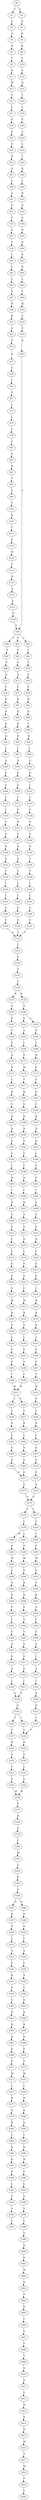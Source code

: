 strict digraph  {
	S0 -> S1 [ label = Y ];
	S0 -> S2 [ label = V ];
	S1 -> S3 [ label = L ];
	S2 -> S4 [ label = A ];
	S3 -> S5 [ label = A ];
	S4 -> S6 [ label = R ];
	S5 -> S7 [ label = D ];
	S6 -> S8 [ label = K ];
	S7 -> S9 [ label = I ];
	S8 -> S10 [ label = A ];
	S9 -> S11 [ label = Q ];
	S10 -> S12 [ label = S ];
	S11 -> S13 [ label = M ];
	S12 -> S14 [ label = Q ];
	S13 -> S15 [ label = Y ];
	S14 -> S16 [ label = I ];
	S15 -> S17 [ label = L ];
	S16 -> S18 [ label = L ];
	S17 -> S19 [ label = E ];
	S18 -> S20 [ label = P ];
	S19 -> S21 [ label = E ];
	S20 -> S22 [ label = A ];
	S21 -> S23 [ label = P ];
	S22 -> S24 [ label = L ];
	S23 -> S25 [ label = R ];
	S24 -> S26 [ label = I ];
	S25 -> S27 [ label = A ];
	S26 -> S28 [ label = K ];
	S27 -> S29 [ label = L ];
	S28 -> S30 [ label = T ];
	S29 -> S31 [ label = A ];
	S30 -> S32 [ label = R ];
	S31 -> S33 [ label = P ];
	S32 -> S34 [ label = A ];
	S33 -> S35 [ label = T ];
	S34 -> S36 [ label = A ];
	S35 -> S37 [ label = G ];
	S36 -> S38 [ label = N ];
	S37 -> S39 [ label = T ];
	S38 -> S40 [ label = R ];
	S39 -> S41 [ label = L ];
	S40 -> S42 [ label = S ];
	S41 -> S43 [ label = L ];
	S42 -> S44 [ label = K ];
	S43 -> S45 [ label = L ];
	S44 -> S46 [ label = L ];
	S45 -> S47 [ label = A ];
	S46 -> S48 [ label = Y ];
	S47 -> S49 [ label = R ];
	S48 -> S50 [ label = H ];
	S49 -> S51 [ label = R ];
	S50 -> S52 [ label = S ];
	S51 -> S53 [ label = A ];
	S52 -> S54 [ label = E ];
	S53 -> S55 [ label = G ];
	S54 -> S56 [ label = D ];
	S55 -> S57 [ label = Q ];
	S56 -> S58 [ label = V ];
	S57 -> S59 [ label = V ];
	S58 -> S60 [ label = L ];
	S58 -> S61 [ label = V ];
	S58 -> S62 [ label = I ];
	S59 -> S63 [ label = L ];
	S60 -> S64 [ label = V ];
	S61 -> S65 [ label = V ];
	S62 -> S66 [ label = V ];
	S63 -> S67 [ label = P ];
	S64 -> S68 [ label = V ];
	S65 -> S69 [ label = V ];
	S66 -> S70 [ label = V ];
	S67 -> S71 [ label = L ];
	S68 -> S72 [ label = Q ];
	S69 -> S73 [ label = A ];
	S70 -> S74 [ label = S ];
	S71 -> S75 [ label = L ];
	S72 -> S76 [ label = F ];
	S73 -> S77 [ label = F ];
	S74 -> S78 [ label = F ];
	S75 -> S79 [ label = L ];
	S76 -> S80 [ label = R ];
	S77 -> S81 [ label = N ];
	S78 -> S82 [ label = N ];
	S79 -> S83 [ label = C ];
	S80 -> S84 [ label = R ];
	S81 -> S85 [ label = Q ];
	S82 -> S86 [ label = Q ];
	S83 -> S87 [ label = S ];
	S84 -> S88 [ label = R ];
	S85 -> S89 [ label = R ];
	S86 -> S90 [ label = T ];
	S87 -> S91 [ label = R ];
	S88 -> S92 [ label = Q ];
	S89 -> S93 [ label = N ];
	S90 -> S94 [ label = N ];
	S91 -> S95 [ label = T ];
	S92 -> S96 [ label = L ];
	S93 -> S97 [ label = L ];
	S94 -> S98 [ label = L ];
	S95 -> S99 [ label = A ];
	S96 -> S100 [ label = A ];
	S97 -> S101 [ label = A ];
	S98 -> S102 [ label = A ];
	S99 -> S103 [ label = T ];
	S100 -> S104 [ label = E ];
	S101 -> S105 [ label = E ];
	S102 -> S106 [ label = D ];
	S103 -> S107 [ label = R ];
	S104 -> S108 [ label = V ];
	S105 -> S109 [ label = V ];
	S106 -> S110 [ label = I ];
	S107 -> S111 [ label = T ];
	S108 -> S112 [ label = L ];
	S109 -> S113 [ label = L ];
	S110 -> S114 [ label = L ];
	S111 -> S115 [ label = K ];
	S112 -> S116 [ label = L ];
	S113 -> S117 [ label = P ];
	S114 -> S118 [ label = T ];
	S115 -> S119 [ label = M ];
	S116 -> S120 [ label = T ];
	S117 -> S121 [ label = R ];
	S118 -> S122 [ label = E ];
	S119 -> S123 [ label = Y ];
	S120 -> S124 [ label = A ];
	S121 -> S125 [ label = A ];
	S122 -> S126 [ label = A ];
	S123 -> S127 [ label = H ];
	S124 -> S128 [ label = D ];
	S125 -> S129 [ label = D ];
	S126 -> S130 [ label = D ];
	S127 -> S131 [ label = S ];
	S128 -> S132 [ label = A ];
	S129 -> S133 [ label = S ];
	S130 -> S134 [ label = T ];
	S131 -> S135 [ label = E ];
	S132 -> S136 [ label = T ];
	S133 -> S137 [ label = T ];
	S134 -> S138 [ label = T ];
	S135 -> S139 [ label = D ];
	S136 -> S140 [ label = L ];
	S137 -> S141 [ label = L ];
	S138 -> S142 [ label = L ];
	S139 -> S58 [ label = V ];
	S140 -> S143 [ label = L ];
	S141 -> S144 [ label = L ];
	S142 -> S145 [ label = L ];
	S143 -> S146 [ label = G ];
	S144 -> S147 [ label = G ];
	S145 -> S148 [ label = G ];
	S146 -> S149 [ label = Y ];
	S147 -> S150 [ label = Y ];
	S148 -> S151 [ label = Y ];
	S149 -> S152 [ label = G ];
	S150 -> S152 [ label = G ];
	S151 -> S152 [ label = G ];
	S152 -> S153 [ label = L ];
	S153 -> S154 [ label = V ];
	S154 -> S155 [ label = T ];
	S155 -> S156 [ label = V ];
	S156 -> S157 [ label = R ];
	S156 -> S158 [ label = K ];
	S157 -> S159 [ label = S ];
	S158 -> S160 [ label = S ];
	S159 -> S161 [ label = E ];
	S160 -> S162 [ label = S ];
	S160 -> S163 [ label = T ];
	S161 -> S164 [ label = T ];
	S162 -> S165 [ label = G ];
	S163 -> S166 [ label = S ];
	S164 -> S167 [ label = V ];
	S165 -> S168 [ label = I ];
	S166 -> S169 [ label = I ];
	S167 -> S170 [ label = A ];
	S168 -> S171 [ label = G ];
	S169 -> S172 [ label = R ];
	S170 -> S173 [ label = R ];
	S171 -> S174 [ label = M ];
	S172 -> S175 [ label = G ];
	S173 -> S176 [ label = I ];
	S174 -> S177 [ label = T ];
	S175 -> S178 [ label = V ];
	S176 -> S179 [ label = D ];
	S177 -> S180 [ label = H ];
	S178 -> S181 [ label = D ];
	S179 -> S182 [ label = T ];
	S180 -> S183 [ label = S ];
	S181 -> S184 [ label = T ];
	S182 -> S185 [ label = K ];
	S183 -> S186 [ label = K ];
	S184 -> S187 [ label = K ];
	S185 -> S188 [ label = N ];
	S186 -> S189 [ label = N ];
	S187 -> S190 [ label = N ];
	S188 -> S191 [ label = E ];
	S189 -> S192 [ label = E ];
	S190 -> S193 [ label = Q ];
	S191 -> S194 [ label = V ];
	S192 -> S195 [ label = V ];
	S193 -> S196 [ label = I ];
	S194 -> S197 [ label = L ];
	S195 -> S198 [ label = L ];
	S196 -> S199 [ label = V ];
	S197 -> S200 [ label = H ];
	S198 -> S201 [ label = N ];
	S199 -> S202 [ label = S ];
	S200 -> S203 [ label = I ];
	S201 -> S204 [ label = I ];
	S202 -> S205 [ label = I ];
	S203 -> S206 [ label = D ];
	S204 -> S207 [ label = D ];
	S205 -> S208 [ label = E ];
	S206 -> S209 [ label = G ];
	S207 -> S210 [ label = G ];
	S208 -> S211 [ label = E ];
	S209 -> S212 [ label = P ];
	S210 -> S213 [ label = P ];
	S211 -> S214 [ label = P ];
	S212 -> S215 [ label = L ];
	S213 -> S216 [ label = Q ];
	S214 -> S217 [ label = D ];
	S215 -> S218 [ label = L ];
	S216 -> S219 [ label = L ];
	S217 -> S220 [ label = L ];
	S218 -> S221 [ label = E ];
	S219 -> S222 [ label = E ];
	S220 -> S223 [ label = E ];
	S221 -> S224 [ label = P ];
	S222 -> S225 [ label = P ];
	S223 -> S226 [ label = P ];
	S224 -> S227 [ label = V ];
	S225 -> S228 [ label = I ];
	S226 -> S229 [ label = I ];
	S227 -> S230 [ label = W ];
	S228 -> S231 [ label = W ];
	S229 -> S232 [ label = W ];
	S230 -> S233 [ label = K ];
	S231 -> S234 [ label = R ];
	S232 -> S235 [ label = K ];
	S233 -> S236 [ label = E ];
	S234 -> S237 [ label = E ];
	S235 -> S238 [ label = E ];
	S236 -> S239 [ label = L ];
	S237 -> S240 [ label = L ];
	S238 -> S241 [ label = I ];
	S239 -> S242 [ label = E ];
	S240 -> S243 [ label = E ];
	S241 -> S244 [ label = E ];
	S242 -> S245 [ label = E ];
	S243 -> S246 [ label = E ];
	S244 -> S247 [ label = E ];
	S245 -> S248 [ label = I ];
	S246 -> S249 [ label = I ];
	S247 -> S250 [ label = T ];
	S248 -> S251 [ label = W ];
	S249 -> S251 [ label = W ];
	S250 -> S252 [ label = W ];
	S251 -> S253 [ label = L ];
	S251 -> S254 [ label = P ];
	S252 -> S255 [ label = P ];
	S253 -> S256 [ label = Y ];
	S254 -> S257 [ label = Y ];
	S255 -> S258 [ label = Y ];
	S256 -> S259 [ label = K ];
	S257 -> S260 [ label = K ];
	S258 -> S261 [ label = R ];
	S259 -> S262 [ label = L ];
	S260 -> S263 [ label = L ];
	S261 -> S264 [ label = L ];
	S262 -> S265 [ label = S ];
	S263 -> S266 [ label = S ];
	S264 -> S267 [ label = S ];
	S265 -> S268 [ label = S ];
	S266 -> S269 [ label = S ];
	S267 -> S270 [ label = S ];
	S268 -> S271 [ label = P ];
	S269 -> S271 [ label = P ];
	S270 -> S272 [ label = P ];
	S271 -> S273 [ label = V ];
	S272 -> S274 [ label = V ];
	S273 -> S275 [ label = V ];
	S274 -> S275 [ label = V ];
	S275 -> S276 [ label = V ];
	S275 -> S277 [ label = I ];
	S276 -> S278 [ label = L ];
	S277 -> S279 [ label = L ];
	S278 -> S280 [ label = M ];
	S278 -> S281 [ label = L ];
	S279 -> S282 [ label = L ];
	S280 -> S283 [ label = P ];
	S281 -> S284 [ label = P ];
	S282 -> S285 [ label = P ];
	S283 -> S286 [ label = W ];
	S284 -> S287 [ label = W ];
	S285 -> S288 [ label = W ];
	S286 -> S289 [ label = E ];
	S287 -> S290 [ label = E ];
	S288 -> S291 [ label = E ];
	S289 -> S292 [ label = A ];
	S290 -> S293 [ label = K ];
	S291 -> S294 [ label = E ];
	S292 -> S295 [ label = R ];
	S293 -> S296 [ label = R ];
	S294 -> S297 [ label = K ];
	S295 -> S298 [ label = Y ];
	S296 -> S299 [ label = F ];
	S297 -> S300 [ label = Y ];
	S298 -> S301 [ label = I ];
	S299 -> S302 [ label = A ];
	S300 -> S303 [ label = F ];
	S301 -> S304 [ label = Y ];
	S302 -> S305 [ label = Y ];
	S303 -> S306 [ label = Y ];
	S304 -> S307 [ label = A ];
	S305 -> S308 [ label = A ];
	S306 -> S309 [ label = A ];
	S307 -> S310 [ label = V ];
	S308 -> S311 [ label = V ];
	S309 -> S312 [ label = I ];
	S310 -> S313 [ label = A ];
	S311 -> S314 [ label = A ];
	S312 -> S315 [ label = A ];
	S313 -> S316 [ label = I ];
	S314 -> S317 [ label = I ];
	S315 -> S318 [ label = I ];
	S316 -> S319 [ label = A ];
	S317 -> S319 [ label = A ];
	S318 -> S320 [ label = A ];
	S319 -> S321 [ label = Q ];
	S320 -> S322 [ label = Q ];
	S321 -> S323 [ label = I ];
	S321 -> S324 [ label = V ];
	S322 -> S325 [ label = I ];
	S323 -> S326 [ label = T ];
	S324 -> S327 [ label = T ];
	S325 -> S326 [ label = T ];
	S326 -> S328 [ label = K ];
	S327 -> S329 [ label = K ];
	S328 -> S330 [ label = G ];
	S329 -> S331 [ label = G ];
	S330 -> S332 [ label = L ];
	S331 -> S333 [ label = L ];
	S332 -> S334 [ label = G ];
	S333 -> S335 [ label = G ];
	S334 -> S336 [ label = M ];
	S335 -> S336 [ label = M ];
	S336 -> S337 [ label = E ];
	S337 -> S338 [ label = D ];
	S338 -> S339 [ label = A ];
	S339 -> S340 [ label = I ];
	S340 -> S341 [ label = M ];
	S341 -> S342 [ label = C ];
	S342 -> S343 [ label = R ];
	S343 -> S344 [ label = G ];
	S344 -> S345 [ label = G ];
	S344 -> S346 [ label = N ];
	S345 -> S347 [ label = K ];
	S346 -> S348 [ label = K ];
	S347 -> S349 [ label = E ];
	S348 -> S350 [ label = S ];
	S349 -> S351 [ label = L ];
	S350 -> S352 [ label = L ];
	S351 -> S353 [ label = A ];
	S352 -> S354 [ label = A ];
	S353 -> S355 [ label = F ];
	S354 -> S356 [ label = F ];
	S355 -> S357 [ label = R ];
	S356 -> S358 [ label = A ];
	S357 -> S359 [ label = V ];
	S358 -> S360 [ label = V ];
	S359 -> S361 [ label = G ];
	S360 -> S362 [ label = G ];
	S361 -> S363 [ label = Q ];
	S362 -> S364 [ label = K ];
	S363 -> S365 [ label = K ];
	S364 -> S366 [ label = R ];
	S365 -> S367 [ label = Q ];
	S366 -> S368 [ label = Q ];
	S367 -> S369 [ label = F ];
	S368 -> S370 [ label = F ];
	S369 -> S371 [ label = P ];
	S370 -> S372 [ label = P ];
	S371 -> S373 [ label = M ];
	S372 -> S374 [ label = M ];
	S373 -> S375 [ label = L ];
	S374 -> S376 [ label = L ];
	S375 -> S377 [ label = R ];
	S376 -> S378 [ label = H ];
	S377 -> S379 [ label = Q ];
	S378 -> S380 [ label = K ];
	S379 -> S381 [ label = R ];
	S380 -> S382 [ label = Q ];
	S381 -> S383 [ label = L ];
	S382 -> S384 [ label = L ];
	S383 -> S385 [ label = K ];
	S384 -> S386 [ label = K ];
	S385 -> S387 [ label = D ];
	S386 -> S388 [ label = H ];
	S387 -> S389 [ label = P ];
	S388 -> S390 [ label = P ];
	S389 -> S391 [ label = L ];
	S390 -> S392 [ label = L ];
	S391 -> S393 [ label = V ];
	S392 -> S394 [ label = G ];
	S393 -> S395 [ label = A ];
	S394 -> S396 [ label = S ];
	S395 -> S397 [ label = L ];
	S396 -> S398 [ label = L ];
	S398 -> S399 [ label = Q ];
	S399 -> S400 [ label = Q ];
	S400 -> S401 [ label = S ];
	S401 -> S402 [ label = W ];
	S402 -> S403 [ label = R ];
	S403 -> S404 [ label = P ];
	S404 -> S405 [ label = D ];
	S405 -> S406 [ label = C ];
	S406 -> S407 [ label = G ];
	S407 -> S408 [ label = F ];
	S408 -> S409 [ label = T ];
	S409 -> S410 [ label = Q ];
	S410 -> S411 [ label = P ];
	S411 -> S412 [ label = G ];
	S412 -> S413 [ label = N ];
	S413 -> S414 [ label = K ];
	S414 -> S415 [ label = D ];
	S415 -> S416 [ label = M ];
	S416 -> S417 [ label = A ];
	S417 -> S418 [ label = M ];
	S418 -> S419 [ label = P ];
	S419 -> S420 [ label = L ];
}
